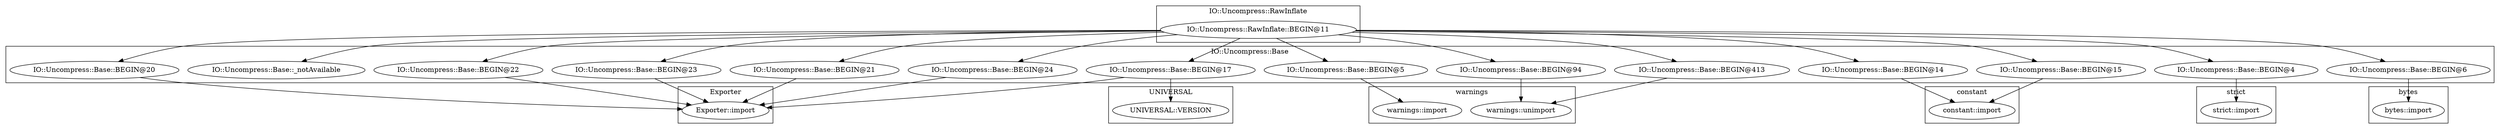 digraph {
graph [overlap=false]
subgraph cluster_warnings {
	label="warnings";
	"warnings::unimport";
	"warnings::import";
}
subgraph cluster_bytes {
	label="bytes";
	"bytes::import";
}
subgraph cluster_UNIVERSAL {
	label="UNIVERSAL";
	"UNIVERSAL::VERSION";
}
subgraph cluster_strict {
	label="strict";
	"strict::import";
}
subgraph cluster_IO_Uncompress_RawInflate {
	label="IO::Uncompress::RawInflate";
	"IO::Uncompress::RawInflate::BEGIN@11";
}
subgraph cluster_constant {
	label="constant";
	"constant::import";
}
subgraph cluster_Exporter {
	label="Exporter";
	"Exporter::import";
}
subgraph cluster_IO_Uncompress_Base {
	label="IO::Uncompress::Base";
	"IO::Uncompress::Base::BEGIN@21";
	"IO::Uncompress::Base::BEGIN@17";
	"IO::Uncompress::Base::BEGIN@413";
	"IO::Uncompress::Base::BEGIN@20";
	"IO::Uncompress::Base::BEGIN@24";
	"IO::Uncompress::Base::BEGIN@15";
	"IO::Uncompress::Base::BEGIN@5";
	"IO::Uncompress::Base::BEGIN@23";
	"IO::Uncompress::Base::BEGIN@4";
	"IO::Uncompress::Base::BEGIN@14";
	"IO::Uncompress::Base::BEGIN@6";
	"IO::Uncompress::Base::BEGIN@94";
	"IO::Uncompress::Base::_notAvailable";
	"IO::Uncompress::Base::BEGIN@22";
}
"IO::Uncompress::Base::BEGIN@24" -> "Exporter::import";
"IO::Uncompress::Base::BEGIN@17" -> "Exporter::import";
"IO::Uncompress::Base::BEGIN@22" -> "Exporter::import";
"IO::Uncompress::Base::BEGIN@20" -> "Exporter::import";
"IO::Uncompress::Base::BEGIN@21" -> "Exporter::import";
"IO::Uncompress::Base::BEGIN@23" -> "Exporter::import";
"IO::Uncompress::RawInflate::BEGIN@11" -> "IO::Uncompress::Base::BEGIN@22";
"IO::Uncompress::RawInflate::BEGIN@11" -> "IO::Uncompress::Base::BEGIN@15";
"IO::Uncompress::RawInflate::BEGIN@11" -> "IO::Uncompress::Base::BEGIN@21";
"IO::Uncompress::RawInflate::BEGIN@11" -> "IO::Uncompress::Base::BEGIN@23";
"IO::Uncompress::RawInflate::BEGIN@11" -> "IO::Uncompress::Base::BEGIN@4";
"IO::Uncompress::Base::BEGIN@14" -> "constant::import";
"IO::Uncompress::Base::BEGIN@15" -> "constant::import";
"IO::Uncompress::RawInflate::BEGIN@11" -> "IO::Uncompress::Base::BEGIN@5";
"IO::Uncompress::Base::BEGIN@5" -> "warnings::import";
"IO::Uncompress::RawInflate::BEGIN@11" -> "IO::Uncompress::Base::BEGIN@6";
"IO::Uncompress::RawInflate::BEGIN@11" -> "IO::Uncompress::Base::BEGIN@94";
"IO::Uncompress::Base::BEGIN@17" -> "UNIVERSAL::VERSION";
"IO::Uncompress::Base::BEGIN@4" -> "strict::import";
"IO::Uncompress::Base::BEGIN@6" -> "bytes::import";
"IO::Uncompress::Base::BEGIN@413" -> "warnings::unimport";
"IO::Uncompress::Base::BEGIN@94" -> "warnings::unimport";
"IO::Uncompress::RawInflate::BEGIN@11" -> "IO::Uncompress::Base::BEGIN@14";
"IO::Uncompress::RawInflate::BEGIN@11" -> "IO::Uncompress::Base::_notAvailable";
"IO::Uncompress::RawInflate::BEGIN@11" -> "IO::Uncompress::Base::BEGIN@24";
"IO::Uncompress::RawInflate::BEGIN@11" -> "IO::Uncompress::Base::BEGIN@17";
"IO::Uncompress::RawInflate::BEGIN@11" -> "IO::Uncompress::Base::BEGIN@413";
"IO::Uncompress::RawInflate::BEGIN@11" -> "IO::Uncompress::Base::BEGIN@20";
}

